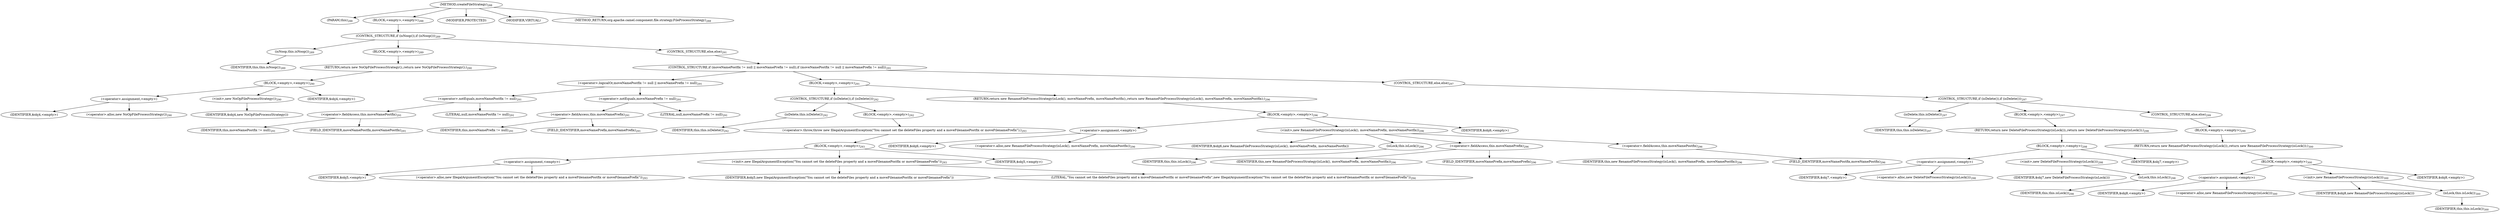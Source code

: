 digraph "createFileStrategy" {  
"582" [label = <(METHOD,createFileStrategy)<SUB>288</SUB>> ]
"53" [label = <(PARAM,this)<SUB>288</SUB>> ]
"583" [label = <(BLOCK,&lt;empty&gt;,&lt;empty&gt;)<SUB>288</SUB>> ]
"584" [label = <(CONTROL_STRUCTURE,if (isNoop()),if (isNoop()))<SUB>289</SUB>> ]
"585" [label = <(isNoop,this.isNoop())<SUB>289</SUB>> ]
"52" [label = <(IDENTIFIER,this,this.isNoop())<SUB>289</SUB>> ]
"586" [label = <(BLOCK,&lt;empty&gt;,&lt;empty&gt;)<SUB>289</SUB>> ]
"587" [label = <(RETURN,return new NoOpFileProcessStrategy();,return new NoOpFileProcessStrategy();)<SUB>290</SUB>> ]
"588" [label = <(BLOCK,&lt;empty&gt;,&lt;empty&gt;)<SUB>290</SUB>> ]
"589" [label = <(&lt;operator&gt;.assignment,&lt;empty&gt;)> ]
"590" [label = <(IDENTIFIER,$obj4,&lt;empty&gt;)> ]
"591" [label = <(&lt;operator&gt;.alloc,new NoOpFileProcessStrategy())<SUB>290</SUB>> ]
"592" [label = <(&lt;init&gt;,new NoOpFileProcessStrategy())<SUB>290</SUB>> ]
"593" [label = <(IDENTIFIER,$obj4,new NoOpFileProcessStrategy())> ]
"594" [label = <(IDENTIFIER,$obj4,&lt;empty&gt;)> ]
"595" [label = <(CONTROL_STRUCTURE,else,else)<SUB>291</SUB>> ]
"596" [label = <(CONTROL_STRUCTURE,if (moveNamePostfix != null || moveNamePrefix != null),if (moveNamePostfix != null || moveNamePrefix != null))<SUB>291</SUB>> ]
"597" [label = <(&lt;operator&gt;.logicalOr,moveNamePostfix != null || moveNamePrefix != null)<SUB>291</SUB>> ]
"598" [label = <(&lt;operator&gt;.notEquals,moveNamePostfix != null)<SUB>291</SUB>> ]
"599" [label = <(&lt;operator&gt;.fieldAccess,this.moveNamePostfix)<SUB>291</SUB>> ]
"600" [label = <(IDENTIFIER,this,moveNamePostfix != null)<SUB>291</SUB>> ]
"601" [label = <(FIELD_IDENTIFIER,moveNamePostfix,moveNamePostfix)<SUB>291</SUB>> ]
"602" [label = <(LITERAL,null,moveNamePostfix != null)<SUB>291</SUB>> ]
"603" [label = <(&lt;operator&gt;.notEquals,moveNamePrefix != null)<SUB>291</SUB>> ]
"604" [label = <(&lt;operator&gt;.fieldAccess,this.moveNamePrefix)<SUB>291</SUB>> ]
"605" [label = <(IDENTIFIER,this,moveNamePrefix != null)<SUB>291</SUB>> ]
"606" [label = <(FIELD_IDENTIFIER,moveNamePrefix,moveNamePrefix)<SUB>291</SUB>> ]
"607" [label = <(LITERAL,null,moveNamePrefix != null)<SUB>291</SUB>> ]
"608" [label = <(BLOCK,&lt;empty&gt;,&lt;empty&gt;)<SUB>291</SUB>> ]
"609" [label = <(CONTROL_STRUCTURE,if (isDelete()),if (isDelete()))<SUB>292</SUB>> ]
"610" [label = <(isDelete,this.isDelete())<SUB>292</SUB>> ]
"54" [label = <(IDENTIFIER,this,this.isDelete())<SUB>292</SUB>> ]
"611" [label = <(BLOCK,&lt;empty&gt;,&lt;empty&gt;)<SUB>292</SUB>> ]
"612" [label = <(&lt;operator&gt;.throw,throw new IllegalArgumentException(&quot;You cannot set the deleteFiles property and a moveFilenamePostfix or moveFilenamePrefix&quot;);)<SUB>293</SUB>> ]
"613" [label = <(BLOCK,&lt;empty&gt;,&lt;empty&gt;)<SUB>293</SUB>> ]
"614" [label = <(&lt;operator&gt;.assignment,&lt;empty&gt;)> ]
"615" [label = <(IDENTIFIER,$obj5,&lt;empty&gt;)> ]
"616" [label = <(&lt;operator&gt;.alloc,new IllegalArgumentException(&quot;You cannot set the deleteFiles property and a moveFilenamePostfix or moveFilenamePrefix&quot;))<SUB>293</SUB>> ]
"617" [label = <(&lt;init&gt;,new IllegalArgumentException(&quot;You cannot set the deleteFiles property and a moveFilenamePostfix or moveFilenamePrefix&quot;))<SUB>293</SUB>> ]
"618" [label = <(IDENTIFIER,$obj5,new IllegalArgumentException(&quot;You cannot set the deleteFiles property and a moveFilenamePostfix or moveFilenamePrefix&quot;))> ]
"619" [label = <(LITERAL,&quot;You cannot set the deleteFiles property and a moveFilenamePostfix or moveFilenamePrefix&quot;,new IllegalArgumentException(&quot;You cannot set the deleteFiles property and a moveFilenamePostfix or moveFilenamePrefix&quot;))<SUB>294</SUB>> ]
"620" [label = <(IDENTIFIER,$obj5,&lt;empty&gt;)> ]
"621" [label = <(RETURN,return new RenameFileProcessStrategy(isLock(), moveNamePrefix, moveNamePostfix);,return new RenameFileProcessStrategy(isLock(), moveNamePrefix, moveNamePostfix);)<SUB>296</SUB>> ]
"622" [label = <(BLOCK,&lt;empty&gt;,&lt;empty&gt;)<SUB>296</SUB>> ]
"623" [label = <(&lt;operator&gt;.assignment,&lt;empty&gt;)> ]
"624" [label = <(IDENTIFIER,$obj6,&lt;empty&gt;)> ]
"625" [label = <(&lt;operator&gt;.alloc,new RenameFileProcessStrategy(isLock(), moveNamePrefix, moveNamePostfix))<SUB>296</SUB>> ]
"626" [label = <(&lt;init&gt;,new RenameFileProcessStrategy(isLock(), moveNamePrefix, moveNamePostfix))<SUB>296</SUB>> ]
"627" [label = <(IDENTIFIER,$obj6,new RenameFileProcessStrategy(isLock(), moveNamePrefix, moveNamePostfix))> ]
"628" [label = <(isLock,this.isLock())<SUB>296</SUB>> ]
"55" [label = <(IDENTIFIER,this,this.isLock())<SUB>296</SUB>> ]
"629" [label = <(&lt;operator&gt;.fieldAccess,this.moveNamePrefix)<SUB>296</SUB>> ]
"630" [label = <(IDENTIFIER,this,new RenameFileProcessStrategy(isLock(), moveNamePrefix, moveNamePostfix))<SUB>296</SUB>> ]
"631" [label = <(FIELD_IDENTIFIER,moveNamePrefix,moveNamePrefix)<SUB>296</SUB>> ]
"632" [label = <(&lt;operator&gt;.fieldAccess,this.moveNamePostfix)<SUB>296</SUB>> ]
"633" [label = <(IDENTIFIER,this,new RenameFileProcessStrategy(isLock(), moveNamePrefix, moveNamePostfix))<SUB>296</SUB>> ]
"634" [label = <(FIELD_IDENTIFIER,moveNamePostfix,moveNamePostfix)<SUB>296</SUB>> ]
"635" [label = <(IDENTIFIER,$obj6,&lt;empty&gt;)> ]
"636" [label = <(CONTROL_STRUCTURE,else,else)<SUB>297</SUB>> ]
"637" [label = <(CONTROL_STRUCTURE,if (isDelete()),if (isDelete()))<SUB>297</SUB>> ]
"638" [label = <(isDelete,this.isDelete())<SUB>297</SUB>> ]
"56" [label = <(IDENTIFIER,this,this.isDelete())<SUB>297</SUB>> ]
"639" [label = <(BLOCK,&lt;empty&gt;,&lt;empty&gt;)<SUB>297</SUB>> ]
"640" [label = <(RETURN,return new DeleteFileProcessStrategy(isLock());,return new DeleteFileProcessStrategy(isLock());)<SUB>298</SUB>> ]
"641" [label = <(BLOCK,&lt;empty&gt;,&lt;empty&gt;)<SUB>298</SUB>> ]
"642" [label = <(&lt;operator&gt;.assignment,&lt;empty&gt;)> ]
"643" [label = <(IDENTIFIER,$obj7,&lt;empty&gt;)> ]
"644" [label = <(&lt;operator&gt;.alloc,new DeleteFileProcessStrategy(isLock()))<SUB>298</SUB>> ]
"645" [label = <(&lt;init&gt;,new DeleteFileProcessStrategy(isLock()))<SUB>298</SUB>> ]
"646" [label = <(IDENTIFIER,$obj7,new DeleteFileProcessStrategy(isLock()))> ]
"647" [label = <(isLock,this.isLock())<SUB>298</SUB>> ]
"57" [label = <(IDENTIFIER,this,this.isLock())<SUB>298</SUB>> ]
"648" [label = <(IDENTIFIER,$obj7,&lt;empty&gt;)> ]
"649" [label = <(CONTROL_STRUCTURE,else,else)<SUB>299</SUB>> ]
"650" [label = <(BLOCK,&lt;empty&gt;,&lt;empty&gt;)<SUB>299</SUB>> ]
"651" [label = <(RETURN,return new RenameFileProcessStrategy(isLock());,return new RenameFileProcessStrategy(isLock());)<SUB>300</SUB>> ]
"652" [label = <(BLOCK,&lt;empty&gt;,&lt;empty&gt;)<SUB>300</SUB>> ]
"653" [label = <(&lt;operator&gt;.assignment,&lt;empty&gt;)> ]
"654" [label = <(IDENTIFIER,$obj8,&lt;empty&gt;)> ]
"655" [label = <(&lt;operator&gt;.alloc,new RenameFileProcessStrategy(isLock()))<SUB>300</SUB>> ]
"656" [label = <(&lt;init&gt;,new RenameFileProcessStrategy(isLock()))<SUB>300</SUB>> ]
"657" [label = <(IDENTIFIER,$obj8,new RenameFileProcessStrategy(isLock()))> ]
"658" [label = <(isLock,this.isLock())<SUB>300</SUB>> ]
"58" [label = <(IDENTIFIER,this,this.isLock())<SUB>300</SUB>> ]
"659" [label = <(IDENTIFIER,$obj8,&lt;empty&gt;)> ]
"660" [label = <(MODIFIER,PROTECTED)> ]
"661" [label = <(MODIFIER,VIRTUAL)> ]
"662" [label = <(METHOD_RETURN,org.apache.camel.component.file.strategy.FileProcessStrategy)<SUB>288</SUB>> ]
  "582" -> "53" 
  "582" -> "583" 
  "582" -> "660" 
  "582" -> "661" 
  "582" -> "662" 
  "583" -> "584" 
  "584" -> "585" 
  "584" -> "586" 
  "584" -> "595" 
  "585" -> "52" 
  "586" -> "587" 
  "587" -> "588" 
  "588" -> "589" 
  "588" -> "592" 
  "588" -> "594" 
  "589" -> "590" 
  "589" -> "591" 
  "592" -> "593" 
  "595" -> "596" 
  "596" -> "597" 
  "596" -> "608" 
  "596" -> "636" 
  "597" -> "598" 
  "597" -> "603" 
  "598" -> "599" 
  "598" -> "602" 
  "599" -> "600" 
  "599" -> "601" 
  "603" -> "604" 
  "603" -> "607" 
  "604" -> "605" 
  "604" -> "606" 
  "608" -> "609" 
  "608" -> "621" 
  "609" -> "610" 
  "609" -> "611" 
  "610" -> "54" 
  "611" -> "612" 
  "612" -> "613" 
  "613" -> "614" 
  "613" -> "617" 
  "613" -> "620" 
  "614" -> "615" 
  "614" -> "616" 
  "617" -> "618" 
  "617" -> "619" 
  "621" -> "622" 
  "622" -> "623" 
  "622" -> "626" 
  "622" -> "635" 
  "623" -> "624" 
  "623" -> "625" 
  "626" -> "627" 
  "626" -> "628" 
  "626" -> "629" 
  "626" -> "632" 
  "628" -> "55" 
  "629" -> "630" 
  "629" -> "631" 
  "632" -> "633" 
  "632" -> "634" 
  "636" -> "637" 
  "637" -> "638" 
  "637" -> "639" 
  "637" -> "649" 
  "638" -> "56" 
  "639" -> "640" 
  "640" -> "641" 
  "641" -> "642" 
  "641" -> "645" 
  "641" -> "648" 
  "642" -> "643" 
  "642" -> "644" 
  "645" -> "646" 
  "645" -> "647" 
  "647" -> "57" 
  "649" -> "650" 
  "650" -> "651" 
  "651" -> "652" 
  "652" -> "653" 
  "652" -> "656" 
  "652" -> "659" 
  "653" -> "654" 
  "653" -> "655" 
  "656" -> "657" 
  "656" -> "658" 
  "658" -> "58" 
}
